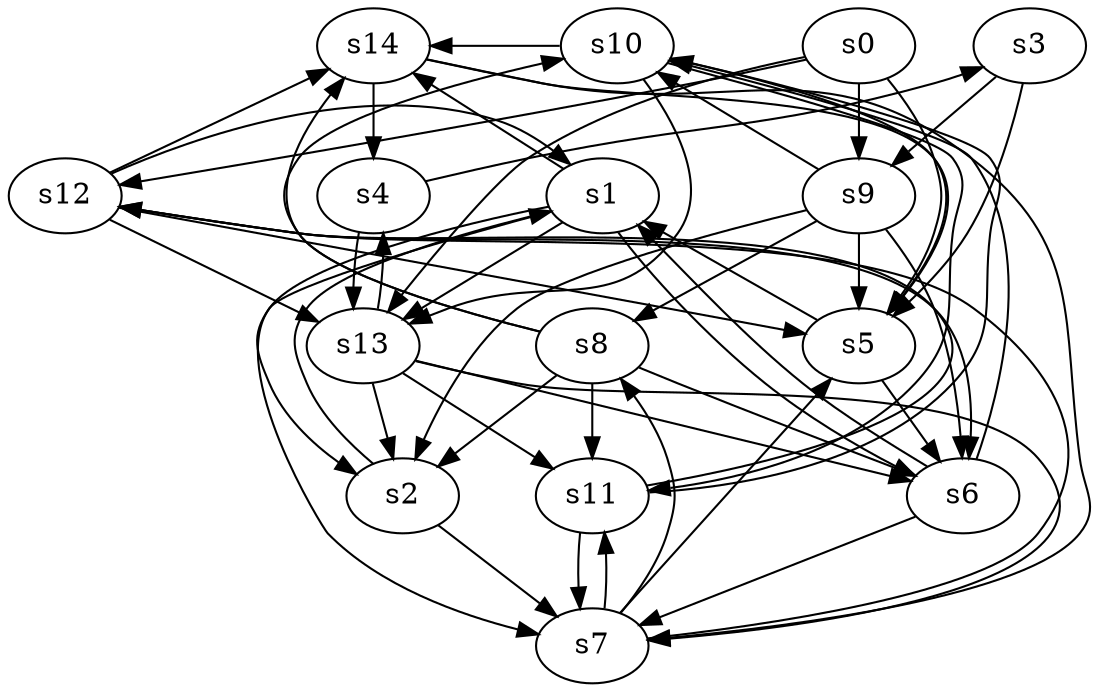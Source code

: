 digraph game_0666_complex_15 {
    s0 [name="s0", player=0, target=1];
    s1 [name="s1", player=0, target=1];
    s2 [name="s2", player=0, target=1];
    s3 [name="s3", player=0];
    s4 [name="s4", player=0, target=1];
    s5 [name="s5", player=1, target=1];
    s6 [name="s6", player=0];
    s7 [name="s7", player=1];
    s8 [name="s8", player=0];
    s9 [name="s9", player=0, target=1];
    s10 [name="s10", player=1, target=1];
    s11 [name="s11", player=0, target=1];
    s12 [name="s12", player=0, target=1];
    s13 [name="s13", player=1, target=1];
    s14 [name="s14", player=0, target=1];

    s0 -> s5 [constraint="time == 2 || time == 10"];
    s0 -> s9;
    s0 -> s12 [constraint="time % 5 == 4 || time % 5 == 1"];
    s0 -> s13 [constraint="time % 5 == 0 || time % 5 == 4"];
    s1 -> s2 [constraint="!(time % 2 == 0)"];
    s1 -> s6 [constraint="time == 0 || time == 11 || time == 12 || time == 15"];
    s1 -> s7 [constraint="time % 4 == 3 && time % 5 == 2"];
    s1 -> s13;
    s1 -> s14 [constraint="time == 10"];
    s2 -> s1 [constraint="time == 10 || time == 11"];
    s2 -> s7 [constraint="!(time % 5 == 1)"];
    s3 -> s5 [constraint="time % 3 == 2 || time % 3 == 1"];
    s3 -> s9 [constraint="!(time % 3 == 0)"];
    s4 -> s3 [constraint="time % 3 == 0 || time % 5 == 3"];
    s4 -> s13 [constraint="time == 4"];
    s5 -> s1 [constraint="time % 5 == 1"];
    s5 -> s6 [constraint="time % 3 == 0 || time % 3 == 0"];
    s6 -> s1 [constraint="time % 7 == 3"];
    s6 -> s7 [constraint="time == 11"];
    s6 -> s10 [constraint="time == 22 || time == 25 || time == 26"];
    s7 -> s5 [constraint="time % 2 == 0 || time % 5 == 2"];
    s7 -> s8 [constraint="time == 4 || time == 11 || time == 13 || time == 14 || time == 18"];
    s7 -> s11 [constraint="!(time % 4 == 2)"];
    s7 -> s12 [constraint="time % 3 == 2 && time % 5 == 1"];
    s8 -> s2;
    s8 -> s6;
    s8 -> s10 [constraint="!(time % 3 == 2)"];
    s8 -> s11;
    s8 -> s14 [constraint="time % 2 == 0 && time % 3 == 2"];
    s9 -> s2 [constraint="time % 4 == 3 || time % 3 == 0"];
    s9 -> s5;
    s9 -> s6;
    s9 -> s8;
    s9 -> s10 [constraint="time % 5 == 3 || time % 5 == 2"];
    s10 -> s5 [constraint="time % 3 == 2 || time % 5 == 0"];
    s10 -> s11 [constraint="time % 4 == 0 && time % 4 == 2"];
    s10 -> s13 [constraint="time == 13"];
    s10 -> s14 [constraint="time % 4 == 3 && time % 5 == 0"];
    s11 -> s7;
    s11 -> s10 [constraint="time % 5 == 2 || time % 5 == 0"];
    s11 -> s12 [constraint="time == 3 || time == 4 || time == 13 || time == 19"];
    s12 -> s1 [constraint="time == 16 || time == 17"];
    s12 -> s5 [constraint="time % 2 == 0 && time % 3 == 1"];
    s12 -> s6 [constraint="!(time % 2 == 0)"];
    s12 -> s13;
    s12 -> s14 [constraint="time % 3 == 1 && time % 4 == 3"];
    s13 -> s2;
    s13 -> s4 [constraint="time % 5 == 0"];
    s13 -> s6 [constraint="time % 4 == 2 && time % 5 == 0"];
    s13 -> s7 [constraint="time == 9 || time == 12 || time == 17"];
    s13 -> s11 [constraint="time % 2 == 1 || time % 2 == 1"];
    s14 -> s4;
    s14 -> s5 [constraint="time % 3 == 1 && time % 5 == 4"];
    s14 -> s7 [constraint="time == 0 || time == 23"];
}
